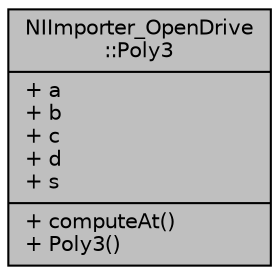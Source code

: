 digraph "NIImporter_OpenDrive::Poly3"
{
  edge [fontname="Helvetica",fontsize="10",labelfontname="Helvetica",labelfontsize="10"];
  node [fontname="Helvetica",fontsize="10",shape=record];
  Node1 [label="{NIImporter_OpenDrive\l::Poly3\n|+ a\l+ b\l+ c\l+ d\l+ s\l|+ computeAt()\l+ Poly3()\l}",height=0.2,width=0.4,color="black", fillcolor="grey75", style="filled", fontcolor="black"];
}
